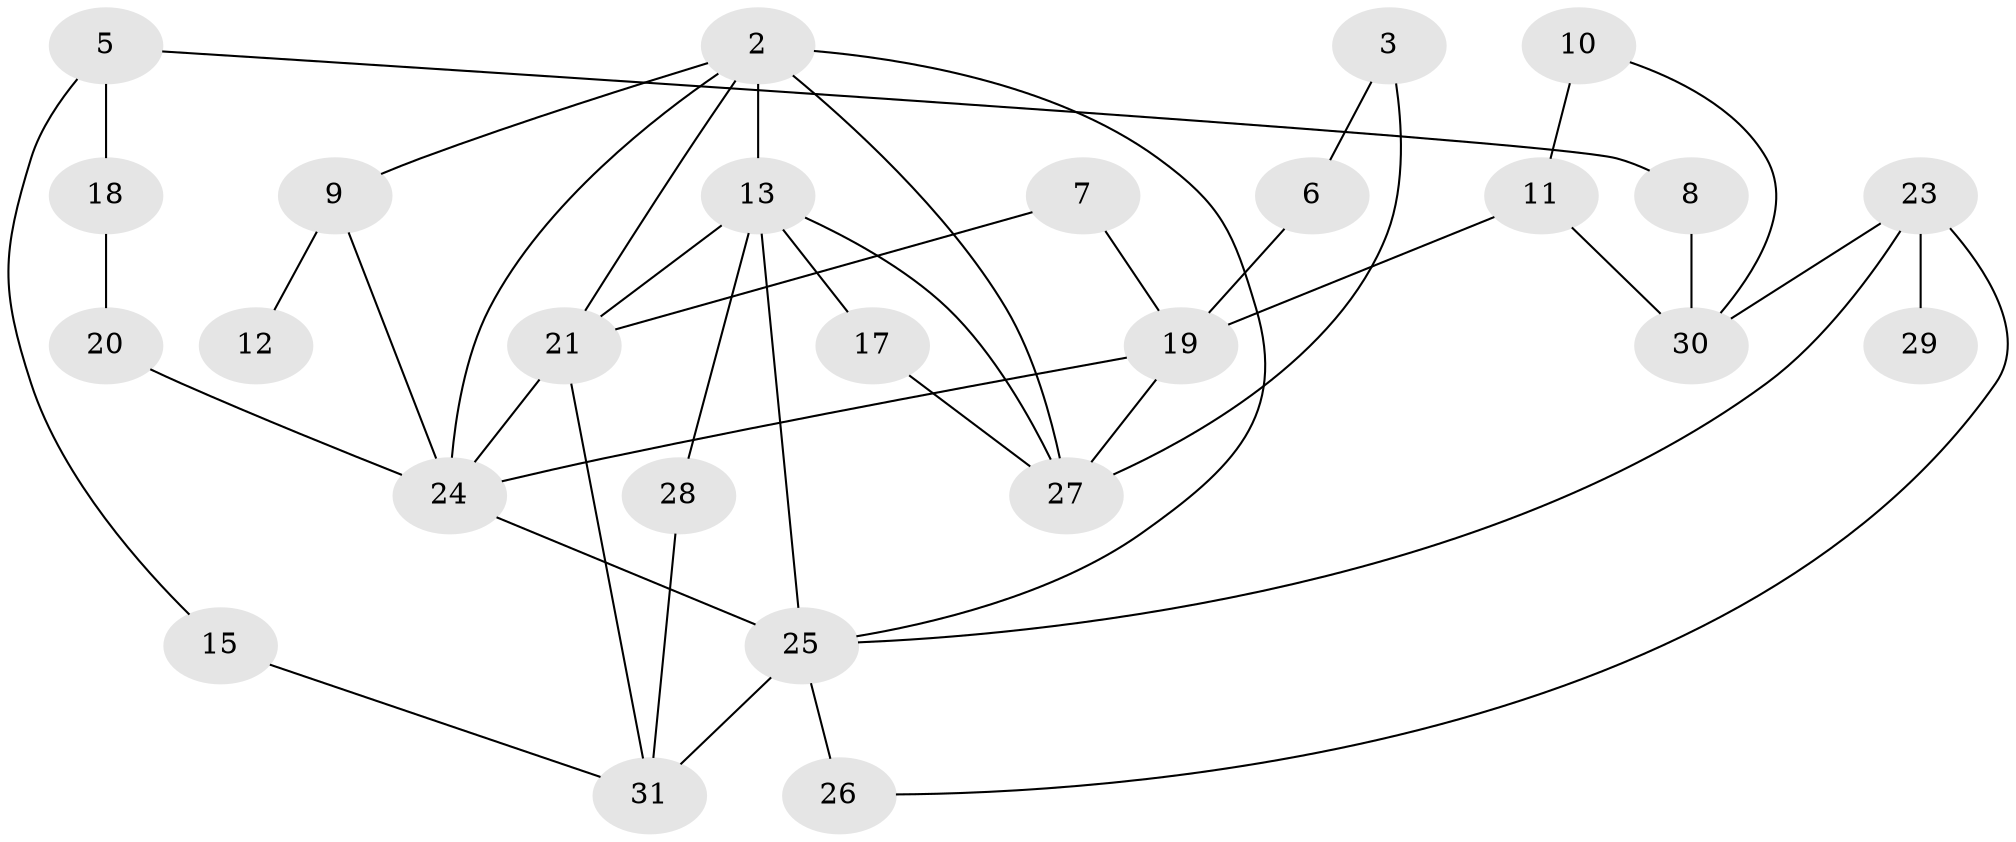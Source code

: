 // original degree distribution, {2: 0.3333333333333333, 4: 0.15873015873015872, 0: 0.07936507936507936, 5: 0.07936507936507936, 3: 0.14285714285714285, 1: 0.19047619047619047, 6: 0.015873015873015872}
// Generated by graph-tools (version 1.1) at 2025/25/03/09/25 03:25:18]
// undirected, 26 vertices, 42 edges
graph export_dot {
graph [start="1"]
  node [color=gray90,style=filled];
  2;
  3;
  5;
  6;
  7;
  8;
  9;
  10;
  11;
  12;
  13;
  15;
  17;
  18;
  19;
  20;
  21;
  23;
  24;
  25;
  26;
  27;
  28;
  29;
  30;
  31;
  2 -- 9 [weight=1.0];
  2 -- 13 [weight=1.0];
  2 -- 21 [weight=1.0];
  2 -- 24 [weight=1.0];
  2 -- 25 [weight=1.0];
  2 -- 27 [weight=2.0];
  3 -- 6 [weight=1.0];
  3 -- 27 [weight=1.0];
  5 -- 8 [weight=1.0];
  5 -- 15 [weight=1.0];
  5 -- 18 [weight=2.0];
  6 -- 19 [weight=1.0];
  7 -- 19 [weight=1.0];
  7 -- 21 [weight=1.0];
  8 -- 30 [weight=1.0];
  9 -- 12 [weight=1.0];
  9 -- 24 [weight=1.0];
  10 -- 11 [weight=1.0];
  10 -- 30 [weight=1.0];
  11 -- 19 [weight=1.0];
  11 -- 30 [weight=1.0];
  13 -- 17 [weight=1.0];
  13 -- 21 [weight=1.0];
  13 -- 25 [weight=1.0];
  13 -- 27 [weight=1.0];
  13 -- 28 [weight=1.0];
  15 -- 31 [weight=1.0];
  17 -- 27 [weight=1.0];
  18 -- 20 [weight=1.0];
  19 -- 24 [weight=1.0];
  19 -- 27 [weight=2.0];
  20 -- 24 [weight=1.0];
  21 -- 24 [weight=1.0];
  21 -- 31 [weight=1.0];
  23 -- 25 [weight=1.0];
  23 -- 26 [weight=1.0];
  23 -- 29 [weight=1.0];
  23 -- 30 [weight=1.0];
  24 -- 25 [weight=1.0];
  25 -- 26 [weight=1.0];
  25 -- 31 [weight=1.0];
  28 -- 31 [weight=1.0];
}
